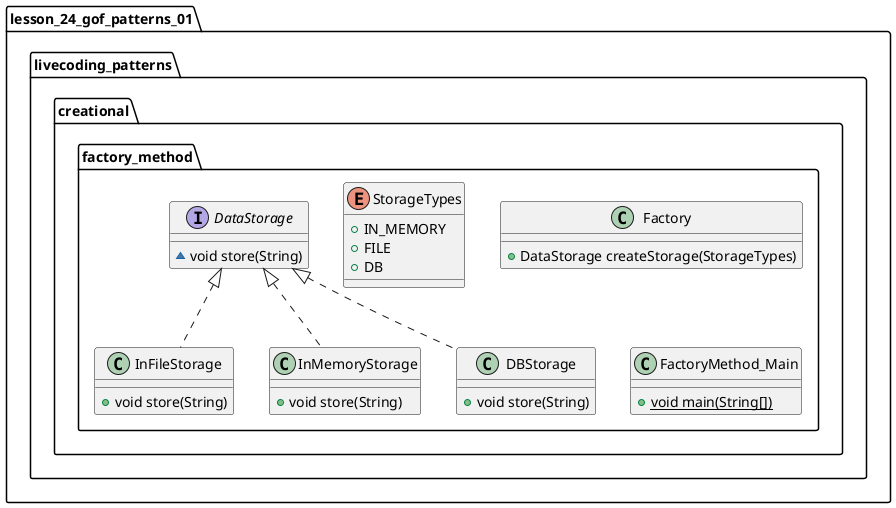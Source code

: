 @startuml
class lesson_24_gof_patterns_01.livecoding_patterns.creational.factory_method.InFileStorage {
+ void store(String)
}

enum lesson_24_gof_patterns_01.livecoding_patterns.creational.factory_method.StorageTypes {
+  IN_MEMORY
+  FILE
+  DB
}

class lesson_24_gof_patterns_01.livecoding_patterns.creational.factory_method.Factory {
+ DataStorage createStorage(StorageTypes)
}

interface lesson_24_gof_patterns_01.livecoding_patterns.creational.factory_method.DataStorage {
~ void store(String)
}

class lesson_24_gof_patterns_01.livecoding_patterns.creational.factory_method.InMemoryStorage {
+ void store(String)
}

class lesson_24_gof_patterns_01.livecoding_patterns.creational.factory_method.DBStorage {
+ void store(String)
}

class lesson_24_gof_patterns_01.livecoding_patterns.creational.factory_method.FactoryMethod_Main {
+ {static} void main(String[])
}



lesson_24_gof_patterns_01.livecoding_patterns.creational.factory_method.DataStorage <|.. lesson_24_gof_patterns_01.livecoding_patterns.creational.factory_method.InFileStorage
lesson_24_gof_patterns_01.livecoding_patterns.creational.factory_method.DataStorage <|.. lesson_24_gof_patterns_01.livecoding_patterns.creational.factory_method.InMemoryStorage
lesson_24_gof_patterns_01.livecoding_patterns.creational.factory_method.DataStorage <|.. lesson_24_gof_patterns_01.livecoding_patterns.creational.factory_method.DBStorage
@enduml